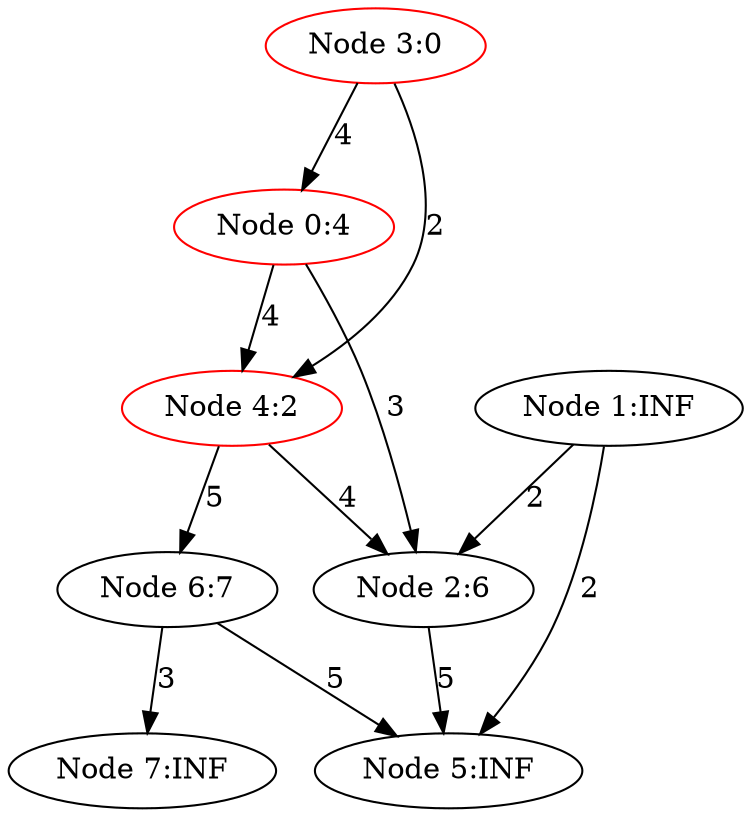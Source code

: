 digraph DijkstraDirected {
"Node 0:4" -> {"Node 2:6"} [label="3"]
"Node 0:4" -> {"Node 4:2"} [label="4"]
"Node 1:INF" -> {"Node 2:6"} [label="2"]
"Node 1:INF" -> {"Node 5:INF"} [label="2"]
"Node 2:6" -> {"Node 5:INF"} [label="5"]
"Node 3:0" -> {"Node 0:4"} [label="4"]
"Node 3:0" -> {"Node 4:2"} [label="2"]
"Node 4:2" -> {"Node 2:6"} [label="4"]
"Node 4:2" -> {"Node 6:7"} [label="5"]
"Node 6:7" -> {"Node 5:INF"} [label="5"]
"Node 6:7" -> {"Node 7:INF"} [label="3"]
"Node 0:4" [color=red]
"Node 1:INF"
"Node 2:6"
"Node 3:0" [color=red]
"Node 4:2" [color=red]
"Node 5:INF"
"Node 6:7"
"Node 7:INF"
}
